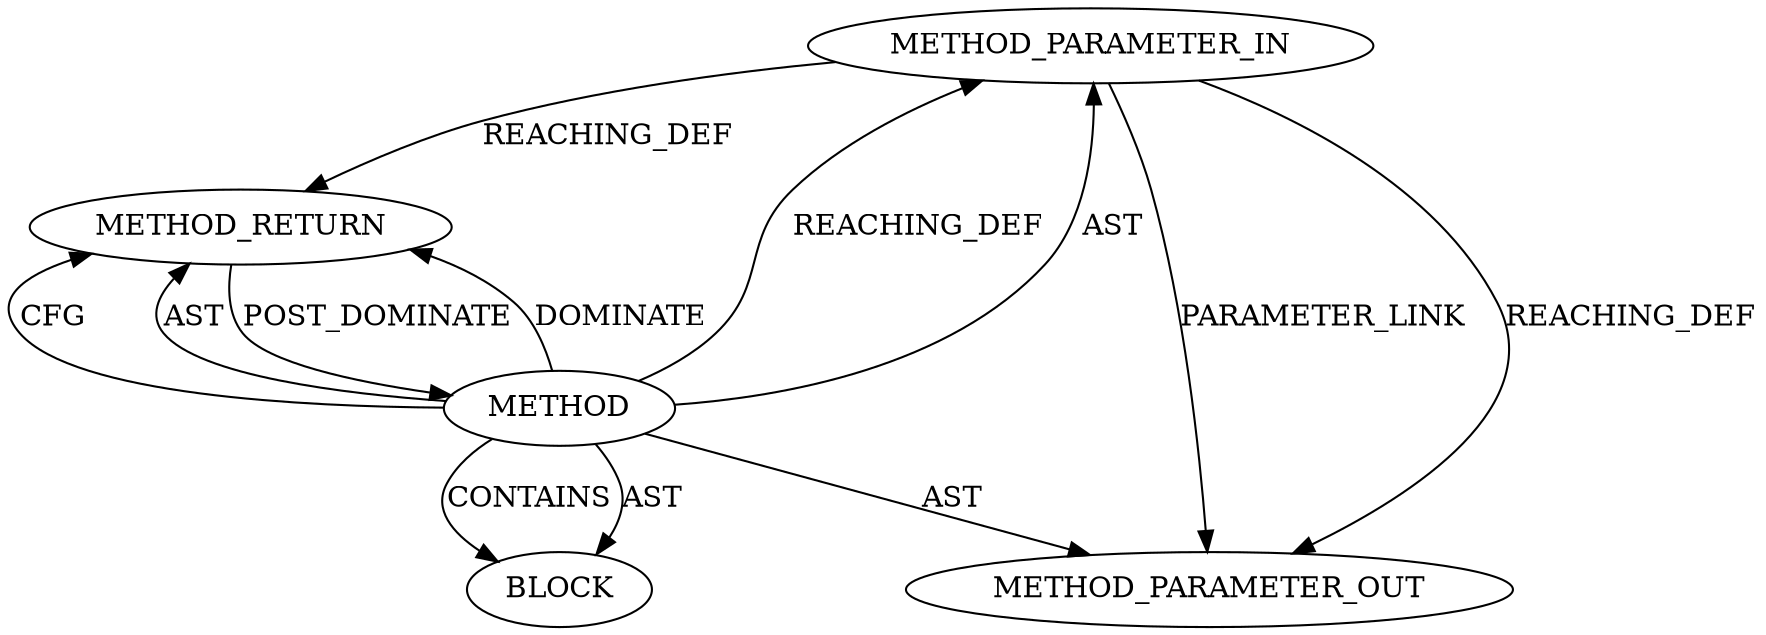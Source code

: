 digraph {
  12389 [label=METHOD_PARAMETER_IN ORDER=1 CODE="p1" IS_VARIADIC=false TYPE_FULL_NAME="ANY" EVALUATION_STRATEGY="BY_VALUE" INDEX=1 NAME="p1"]
  12390 [label=BLOCK ORDER=1 ARGUMENT_INDEX=1 CODE="<empty>" TYPE_FULL_NAME="ANY"]
  12391 [label=METHOD_RETURN ORDER=2 CODE="RET" TYPE_FULL_NAME="ANY" EVALUATION_STRATEGY="BY_VALUE"]
  13444 [label=METHOD_PARAMETER_OUT ORDER=1 CODE="p1" IS_VARIADIC=false TYPE_FULL_NAME="ANY" EVALUATION_STRATEGY="BY_VALUE" INDEX=1 NAME="p1"]
  12388 [label=METHOD AST_PARENT_TYPE="NAMESPACE_BLOCK" AST_PARENT_FULL_NAME="<global>" ORDER=0 CODE="<empty>" FULL_NAME="PTR_ERR" IS_EXTERNAL=true FILENAME="<empty>" SIGNATURE="" NAME="PTR_ERR"]
  12388 -> 12389 [label=REACHING_DEF VARIABLE=""]
  12389 -> 13444 [label=REACHING_DEF VARIABLE="p1"]
  12391 -> 12388 [label=POST_DOMINATE ]
  12388 -> 12389 [label=AST ]
  12388 -> 13444 [label=AST ]
  12388 -> 12391 [label=DOMINATE ]
  12388 -> 12390 [label=AST ]
  12388 -> 12390 [label=CONTAINS ]
  12388 -> 12391 [label=CFG ]
  12388 -> 12391 [label=AST ]
  12389 -> 12391 [label=REACHING_DEF VARIABLE="p1"]
  12389 -> 13444 [label=PARAMETER_LINK ]
}
